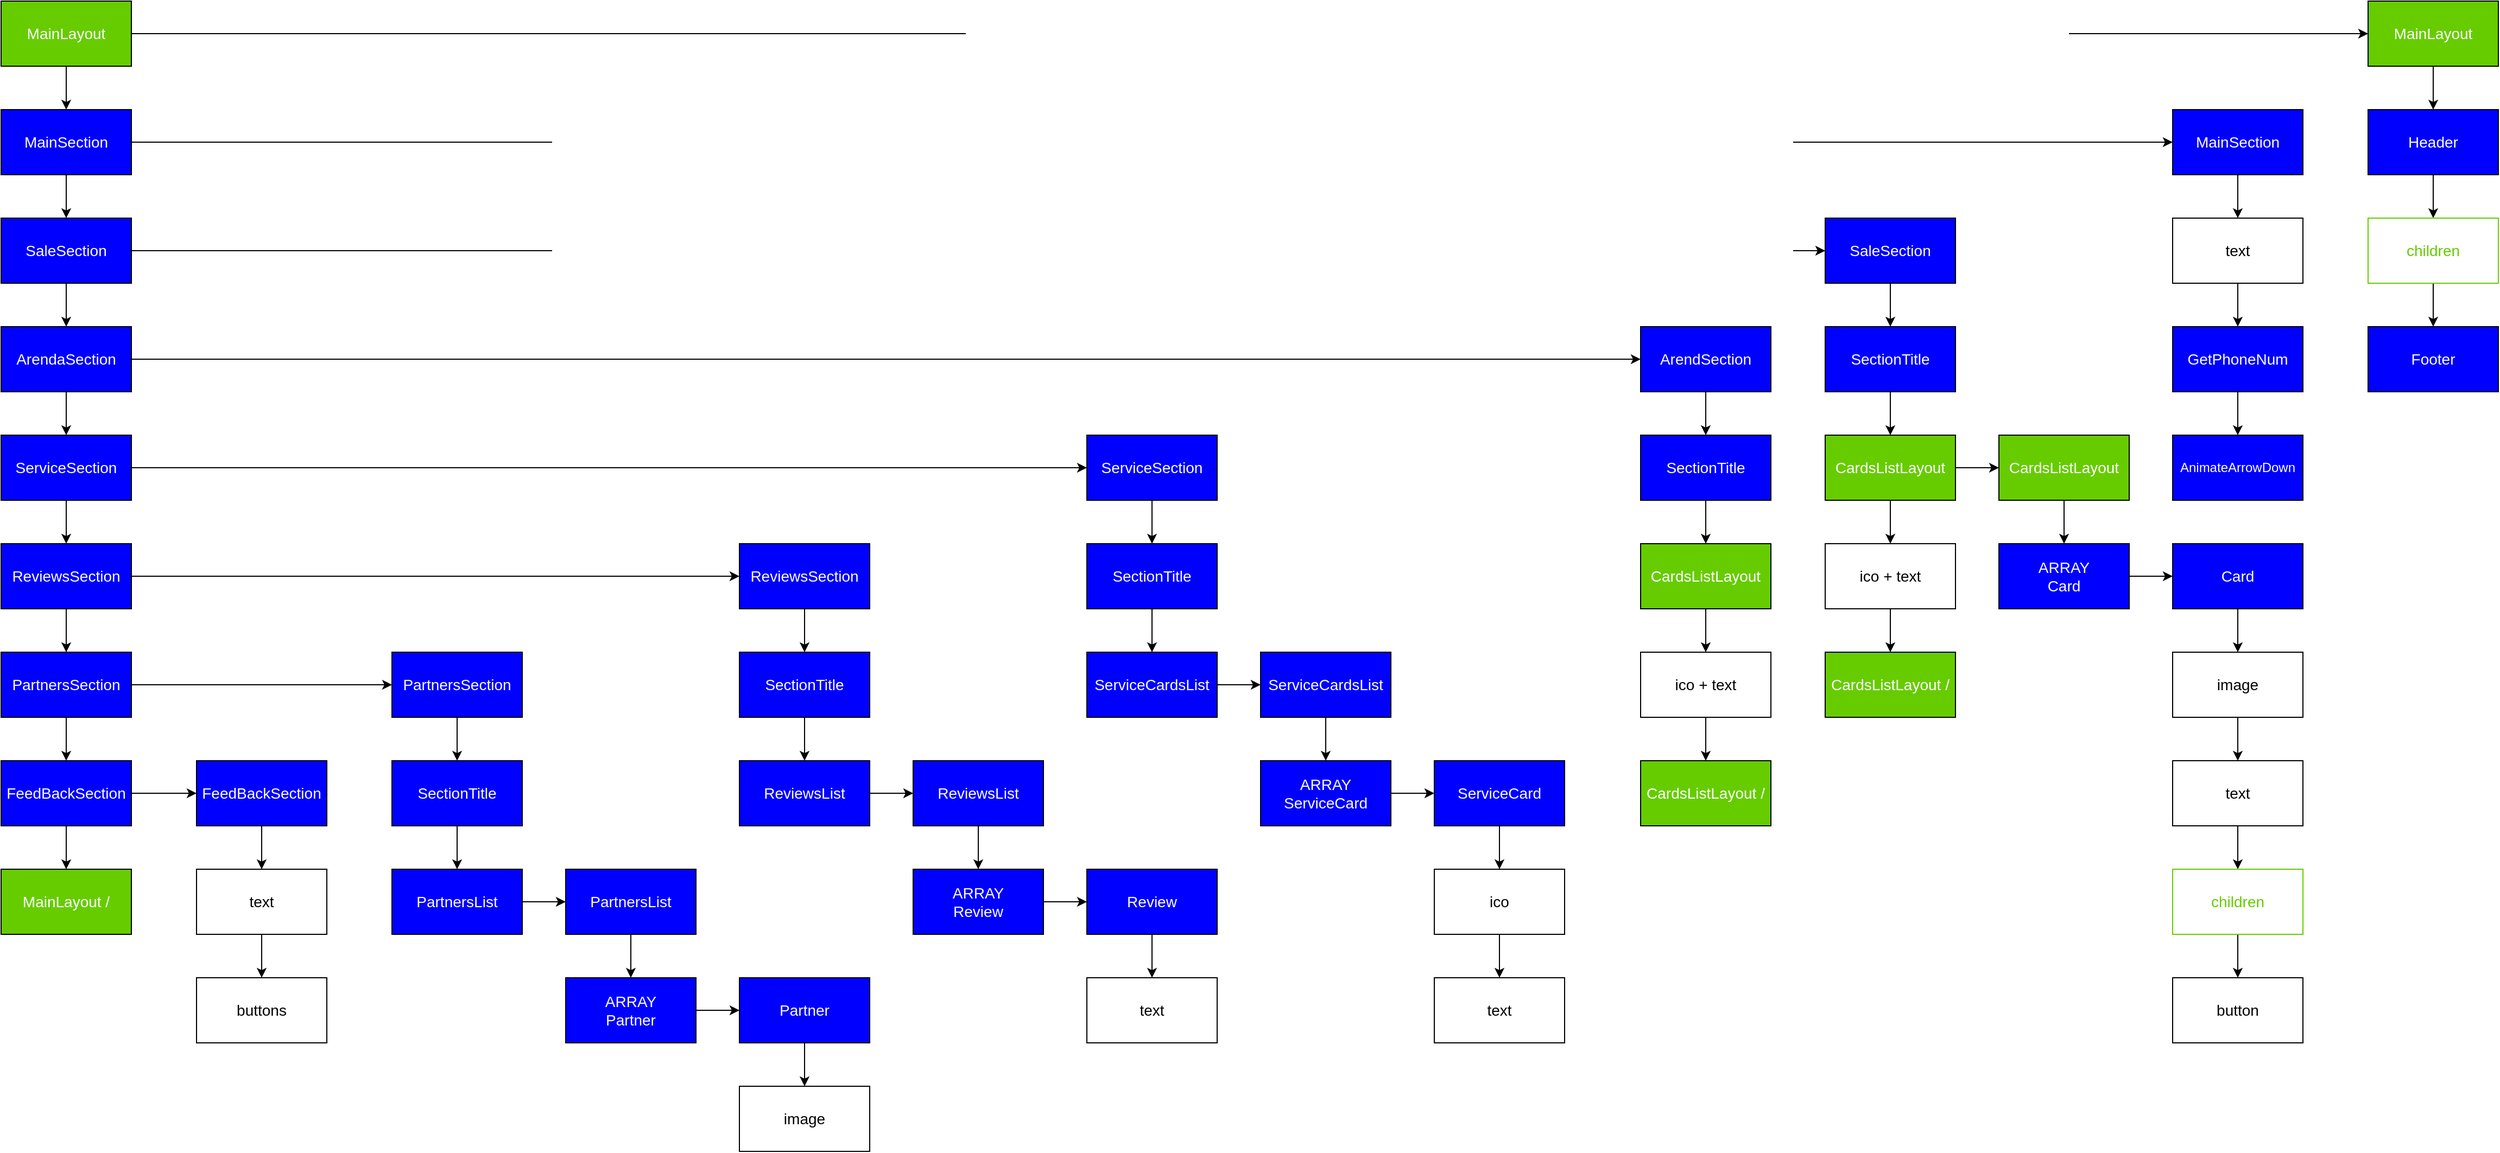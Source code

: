 <mxfile version="20.0.1" type="device"><diagram id="sbPMzWLbbBGLKCIyUjMi" name="Page-1"><mxGraphModel dx="2370" dy="1175" grid="1" gridSize="10" guides="1" tooltips="1" connect="1" arrows="1" fold="1" page="1" pageScale="1" pageWidth="3300" pageHeight="4681" math="0" shadow="0"><root><mxCell id="0"/><mxCell id="1" parent="0"/><mxCell id="tb1bWzJ0iiogJtGCryB3-22" style="edgeStyle=orthogonalEdgeStyle;rounded=0;orthogonalLoop=1;jettySize=auto;html=1;exitX=1;exitY=0.5;exitDx=0;exitDy=0;entryX=0;entryY=0.5;entryDx=0;entryDy=0;fontSize=14;fontColor=#66CC00;" edge="1" parent="1" source="tb1bWzJ0iiogJtGCryB3-1" target="tb1bWzJ0iiogJtGCryB3-13"><mxGeometry relative="1" as="geometry"/></mxCell><mxCell id="tb1bWzJ0iiogJtGCryB3-28" style="edgeStyle=orthogonalEdgeStyle;rounded=0;orthogonalLoop=1;jettySize=auto;html=1;exitX=0.5;exitY=1;exitDx=0;exitDy=0;entryX=0.5;entryY=0;entryDx=0;entryDy=0;fontSize=14;fontColor=#66CC00;" edge="1" parent="1" source="tb1bWzJ0iiogJtGCryB3-1" target="tb1bWzJ0iiogJtGCryB3-27"><mxGeometry relative="1" as="geometry"/></mxCell><mxCell id="tb1bWzJ0iiogJtGCryB3-1" value="&lt;span style=&quot;font-size: 14px;&quot;&gt;&lt;font color=&quot;#ffffff&quot;&gt;MainLayout&lt;/font&gt;&lt;/span&gt;" style="rounded=0;whiteSpace=wrap;html=1;fillColor=#66CC00;" vertex="1" parent="1"><mxGeometry x="530" y="1100" width="120" height="60" as="geometry"/></mxCell><mxCell id="tb1bWzJ0iiogJtGCryB3-25" style="edgeStyle=orthogonalEdgeStyle;rounded=0;orthogonalLoop=1;jettySize=auto;html=1;exitX=0.5;exitY=1;exitDx=0;exitDy=0;entryX=0.5;entryY=0;entryDx=0;entryDy=0;fontSize=14;fontColor=#66CC00;" edge="1" parent="1" source="tb1bWzJ0iiogJtGCryB3-5" target="tb1bWzJ0iiogJtGCryB3-23"><mxGeometry relative="1" as="geometry"/></mxCell><mxCell id="tb1bWzJ0iiogJtGCryB3-5" value="&lt;span style=&quot;font-size: 14px;&quot;&gt;&lt;font color=&quot;#ffffff&quot;&gt;MainSection&lt;/font&gt;&lt;/span&gt;" style="rounded=0;whiteSpace=wrap;html=1;fillColor=#0000FF;" vertex="1" parent="1"><mxGeometry x="2530" y="1200" width="120" height="60" as="geometry"/></mxCell><mxCell id="tb1bWzJ0iiogJtGCryB3-30" style="edgeStyle=orthogonalEdgeStyle;rounded=0;orthogonalLoop=1;jettySize=auto;html=1;exitX=0.5;exitY=1;exitDx=0;exitDy=0;fontSize=14;fontColor=#66CC00;" edge="1" parent="1" source="tb1bWzJ0iiogJtGCryB3-6" target="tb1bWzJ0iiogJtGCryB3-7"><mxGeometry relative="1" as="geometry"/></mxCell><mxCell id="tb1bWzJ0iiogJtGCryB3-63" style="edgeStyle=orthogonalEdgeStyle;rounded=0;orthogonalLoop=1;jettySize=auto;html=1;exitX=1;exitY=0.5;exitDx=0;exitDy=0;entryX=0;entryY=0.5;entryDx=0;entryDy=0;fontSize=14;fontColor=#000000;" edge="1" parent="1" source="tb1bWzJ0iiogJtGCryB3-6" target="tb1bWzJ0iiogJtGCryB3-37"><mxGeometry relative="1" as="geometry"/></mxCell><mxCell id="tb1bWzJ0iiogJtGCryB3-6" value="&lt;span style=&quot;font-size: 14px;&quot;&gt;&lt;font color=&quot;#ffffff&quot;&gt;SaleSection&lt;/font&gt;&lt;/span&gt;" style="rounded=0;whiteSpace=wrap;html=1;fillColor=#0000FF;" vertex="1" parent="1"><mxGeometry x="530" y="1300" width="120" height="60" as="geometry"/></mxCell><mxCell id="tb1bWzJ0iiogJtGCryB3-31" style="edgeStyle=orthogonalEdgeStyle;rounded=0;orthogonalLoop=1;jettySize=auto;html=1;exitX=0.5;exitY=1;exitDx=0;exitDy=0;fontSize=14;fontColor=#66CC00;" edge="1" parent="1" source="tb1bWzJ0iiogJtGCryB3-7" target="tb1bWzJ0iiogJtGCryB3-8"><mxGeometry relative="1" as="geometry"/></mxCell><mxCell id="tb1bWzJ0iiogJtGCryB3-73" style="edgeStyle=orthogonalEdgeStyle;rounded=0;orthogonalLoop=1;jettySize=auto;html=1;exitX=1;exitY=0.5;exitDx=0;exitDy=0;entryX=0;entryY=0.5;entryDx=0;entryDy=0;fontSize=14;fontColor=#000000;" edge="1" parent="1" source="tb1bWzJ0iiogJtGCryB3-7" target="tb1bWzJ0iiogJtGCryB3-64"><mxGeometry relative="1" as="geometry"/></mxCell><mxCell id="tb1bWzJ0iiogJtGCryB3-7" value="&lt;span style=&quot;font-size: 14px;&quot;&gt;&lt;font color=&quot;#ffffff&quot;&gt;ArendaSection&lt;/font&gt;&lt;/span&gt;" style="rounded=0;whiteSpace=wrap;html=1;fillColor=#0000FF;" vertex="1" parent="1"><mxGeometry x="530" y="1400" width="120" height="60" as="geometry"/></mxCell><mxCell id="tb1bWzJ0iiogJtGCryB3-32" style="edgeStyle=orthogonalEdgeStyle;rounded=0;orthogonalLoop=1;jettySize=auto;html=1;exitX=0.5;exitY=1;exitDx=0;exitDy=0;fontSize=14;fontColor=#66CC00;" edge="1" parent="1" source="tb1bWzJ0iiogJtGCryB3-8" target="tb1bWzJ0iiogJtGCryB3-9"><mxGeometry relative="1" as="geometry"/></mxCell><mxCell id="tb1bWzJ0iiogJtGCryB3-75" style="edgeStyle=orthogonalEdgeStyle;rounded=0;orthogonalLoop=1;jettySize=auto;html=1;exitX=1;exitY=0.5;exitDx=0;exitDy=0;entryX=0;entryY=0.5;entryDx=0;entryDy=0;fontSize=14;fontColor=#000000;" edge="1" parent="1" source="tb1bWzJ0iiogJtGCryB3-8" target="tb1bWzJ0iiogJtGCryB3-74"><mxGeometry relative="1" as="geometry"/></mxCell><mxCell id="tb1bWzJ0iiogJtGCryB3-8" value="&lt;span style=&quot;font-size: 14px;&quot;&gt;&lt;font color=&quot;#ffffff&quot;&gt;ServiceSection&lt;/font&gt;&lt;/span&gt;" style="rounded=0;whiteSpace=wrap;html=1;fillColor=#0000FF;" vertex="1" parent="1"><mxGeometry x="530" y="1500" width="120" height="60" as="geometry"/></mxCell><mxCell id="tb1bWzJ0iiogJtGCryB3-33" style="edgeStyle=orthogonalEdgeStyle;rounded=0;orthogonalLoop=1;jettySize=auto;html=1;exitX=0.5;exitY=1;exitDx=0;exitDy=0;fontSize=14;fontColor=#66CC00;" edge="1" parent="1" source="tb1bWzJ0iiogJtGCryB3-9" target="tb1bWzJ0iiogJtGCryB3-10"><mxGeometry relative="1" as="geometry"/></mxCell><mxCell id="tb1bWzJ0iiogJtGCryB3-107" style="edgeStyle=orthogonalEdgeStyle;rounded=0;orthogonalLoop=1;jettySize=auto;html=1;exitX=1;exitY=0.5;exitDx=0;exitDy=0;entryX=0;entryY=0.5;entryDx=0;entryDy=0;fontSize=14;fontColor=#000000;" edge="1" parent="1" source="tb1bWzJ0iiogJtGCryB3-9" target="tb1bWzJ0iiogJtGCryB3-93"><mxGeometry relative="1" as="geometry"/></mxCell><mxCell id="tb1bWzJ0iiogJtGCryB3-9" value="&lt;span style=&quot;font-size: 14px;&quot;&gt;&lt;font color=&quot;#ffffff&quot;&gt;ReviewsSection&lt;/font&gt;&lt;/span&gt;" style="rounded=0;whiteSpace=wrap;html=1;fillColor=#0000FF;" vertex="1" parent="1"><mxGeometry x="530" y="1600" width="120" height="60" as="geometry"/></mxCell><mxCell id="tb1bWzJ0iiogJtGCryB3-34" style="edgeStyle=orthogonalEdgeStyle;rounded=0;orthogonalLoop=1;jettySize=auto;html=1;exitX=0.5;exitY=1;exitDx=0;exitDy=0;entryX=0.5;entryY=0;entryDx=0;entryDy=0;fontSize=14;fontColor=#66CC00;" edge="1" parent="1" source="tb1bWzJ0iiogJtGCryB3-10" target="tb1bWzJ0iiogJtGCryB3-11"><mxGeometry relative="1" as="geometry"/></mxCell><mxCell id="tb1bWzJ0iiogJtGCryB3-123" style="edgeStyle=orthogonalEdgeStyle;rounded=0;orthogonalLoop=1;jettySize=auto;html=1;exitX=1;exitY=0.5;exitDx=0;exitDy=0;entryX=0;entryY=0.5;entryDx=0;entryDy=0;fontSize=14;fontColor=#000000;" edge="1" parent="1" source="tb1bWzJ0iiogJtGCryB3-10" target="tb1bWzJ0iiogJtGCryB3-109"><mxGeometry relative="1" as="geometry"/></mxCell><mxCell id="tb1bWzJ0iiogJtGCryB3-10" value="&lt;span style=&quot;font-size: 14px;&quot;&gt;&lt;font color=&quot;#ffffff&quot;&gt;PartnersSection&lt;/font&gt;&lt;/span&gt;" style="rounded=0;whiteSpace=wrap;html=1;fillColor=#0000FF;" vertex="1" parent="1"><mxGeometry x="530" y="1700" width="120" height="60" as="geometry"/></mxCell><mxCell id="tb1bWzJ0iiogJtGCryB3-35" style="edgeStyle=orthogonalEdgeStyle;rounded=0;orthogonalLoop=1;jettySize=auto;html=1;exitX=0.5;exitY=1;exitDx=0;exitDy=0;entryX=0.5;entryY=0;entryDx=0;entryDy=0;fontSize=14;fontColor=#66CC00;" edge="1" parent="1" source="tb1bWzJ0iiogJtGCryB3-11" target="tb1bWzJ0iiogJtGCryB3-12"><mxGeometry relative="1" as="geometry"/></mxCell><mxCell id="tb1bWzJ0iiogJtGCryB3-127" style="edgeStyle=orthogonalEdgeStyle;rounded=0;orthogonalLoop=1;jettySize=auto;html=1;exitX=1;exitY=0.5;exitDx=0;exitDy=0;entryX=0;entryY=0.5;entryDx=0;entryDy=0;fontSize=14;fontColor=#000000;" edge="1" parent="1" source="tb1bWzJ0iiogJtGCryB3-11" target="tb1bWzJ0iiogJtGCryB3-124"><mxGeometry relative="1" as="geometry"/></mxCell><mxCell id="tb1bWzJ0iiogJtGCryB3-11" value="&lt;span style=&quot;font-size: 14px;&quot;&gt;&lt;font color=&quot;#ffffff&quot;&gt;FeedBackSection&lt;/font&gt;&lt;/span&gt;" style="rounded=0;whiteSpace=wrap;html=1;fillColor=#0000FF;" vertex="1" parent="1"><mxGeometry x="530" y="1800" width="120" height="60" as="geometry"/></mxCell><mxCell id="tb1bWzJ0iiogJtGCryB3-12" value="&lt;span style=&quot;font-size: 14px;&quot;&gt;&lt;font color=&quot;#ffffff&quot;&gt;MainLayout /&lt;/font&gt;&lt;/span&gt;" style="rounded=0;whiteSpace=wrap;html=1;fillColor=#66CC00;" vertex="1" parent="1"><mxGeometry x="530" y="1900" width="120" height="60" as="geometry"/></mxCell><mxCell id="tb1bWzJ0iiogJtGCryB3-18" style="edgeStyle=orthogonalEdgeStyle;rounded=0;orthogonalLoop=1;jettySize=auto;html=1;exitX=0.5;exitY=1;exitDx=0;exitDy=0;fontSize=14;fontColor=#66CC00;" edge="1" parent="1" source="tb1bWzJ0iiogJtGCryB3-13" target="tb1bWzJ0iiogJtGCryB3-14"><mxGeometry relative="1" as="geometry"/></mxCell><mxCell id="tb1bWzJ0iiogJtGCryB3-13" value="&lt;span style=&quot;font-size: 14px;&quot;&gt;&lt;font color=&quot;#ffffff&quot;&gt;MainLayout&lt;/font&gt;&lt;/span&gt;" style="rounded=0;whiteSpace=wrap;html=1;fillColor=#66CC00;" vertex="1" parent="1"><mxGeometry x="2710" y="1100" width="120" height="60" as="geometry"/></mxCell><mxCell id="tb1bWzJ0iiogJtGCryB3-19" style="edgeStyle=orthogonalEdgeStyle;rounded=0;orthogonalLoop=1;jettySize=auto;html=1;exitX=0.5;exitY=1;exitDx=0;exitDy=0;fontSize=14;fontColor=#66CC00;" edge="1" parent="1" source="tb1bWzJ0iiogJtGCryB3-14" target="tb1bWzJ0iiogJtGCryB3-15"><mxGeometry relative="1" as="geometry"/></mxCell><mxCell id="tb1bWzJ0iiogJtGCryB3-14" value="&lt;span style=&quot;font-size: 14px;&quot;&gt;&lt;font color=&quot;#ffffff&quot;&gt;Header&lt;/font&gt;&lt;/span&gt;" style="rounded=0;whiteSpace=wrap;html=1;fillColor=#0000FF;" vertex="1" parent="1"><mxGeometry x="2710" y="1200" width="120" height="60" as="geometry"/></mxCell><mxCell id="tb1bWzJ0iiogJtGCryB3-21" style="edgeStyle=orthogonalEdgeStyle;rounded=0;orthogonalLoop=1;jettySize=auto;html=1;exitX=0.5;exitY=1;exitDx=0;exitDy=0;entryX=0.5;entryY=0;entryDx=0;entryDy=0;fontSize=14;fontColor=#66CC00;" edge="1" parent="1" source="tb1bWzJ0iiogJtGCryB3-15" target="tb1bWzJ0iiogJtGCryB3-16"><mxGeometry relative="1" as="geometry"/></mxCell><mxCell id="tb1bWzJ0iiogJtGCryB3-15" value="&lt;span style=&quot;font-size: 14px;&quot;&gt;&lt;font color=&quot;#66cc00&quot;&gt;children&lt;/font&gt;&lt;/span&gt;" style="rounded=0;whiteSpace=wrap;html=1;fillColor=none;strokeColor=#66CC00;" vertex="1" parent="1"><mxGeometry x="2710" y="1300" width="120" height="60" as="geometry"/></mxCell><mxCell id="tb1bWzJ0iiogJtGCryB3-16" value="&lt;span style=&quot;font-size: 14px;&quot;&gt;&lt;font color=&quot;#ffffff&quot;&gt;Footer&lt;/font&gt;&lt;/span&gt;" style="rounded=0;whiteSpace=wrap;html=1;fillColor=#0000FF;" vertex="1" parent="1"><mxGeometry x="2710" y="1400" width="120" height="60" as="geometry"/></mxCell><mxCell id="tb1bWzJ0iiogJtGCryB3-26" style="edgeStyle=orthogonalEdgeStyle;rounded=0;orthogonalLoop=1;jettySize=auto;html=1;exitX=0.5;exitY=1;exitDx=0;exitDy=0;entryX=0.5;entryY=0;entryDx=0;entryDy=0;fontSize=14;fontColor=#66CC00;" edge="1" parent="1" source="tb1bWzJ0iiogJtGCryB3-23" target="tb1bWzJ0iiogJtGCryB3-24"><mxGeometry relative="1" as="geometry"/></mxCell><mxCell id="tb1bWzJ0iiogJtGCryB3-23" value="&lt;span style=&quot;font-size: 14px;&quot;&gt;text&lt;/span&gt;" style="rounded=0;whiteSpace=wrap;html=1;fillColor=none;strokeColor=#000000;" vertex="1" parent="1"><mxGeometry x="2530" y="1300" width="120" height="60" as="geometry"/></mxCell><mxCell id="tb1bWzJ0iiogJtGCryB3-169" style="edgeStyle=orthogonalEdgeStyle;rounded=0;orthogonalLoop=1;jettySize=auto;html=1;exitX=0.5;exitY=1;exitDx=0;exitDy=0;fontSize=14;fontColor=#000000;" edge="1" parent="1" source="tb1bWzJ0iiogJtGCryB3-24" target="tb1bWzJ0iiogJtGCryB3-168"><mxGeometry relative="1" as="geometry"/></mxCell><mxCell id="tb1bWzJ0iiogJtGCryB3-24" value="&lt;span style=&quot;font-size: 14px;&quot;&gt;&lt;font color=&quot;#ffffff&quot;&gt;GetPhoneNum&lt;/font&gt;&lt;/span&gt;" style="rounded=0;whiteSpace=wrap;html=1;fillColor=#0000FF;" vertex="1" parent="1"><mxGeometry x="2530" y="1400" width="120" height="60" as="geometry"/></mxCell><mxCell id="tb1bWzJ0iiogJtGCryB3-29" style="edgeStyle=orthogonalEdgeStyle;rounded=0;orthogonalLoop=1;jettySize=auto;html=1;exitX=0.5;exitY=1;exitDx=0;exitDy=0;fontSize=14;fontColor=#66CC00;" edge="1" parent="1" source="tb1bWzJ0iiogJtGCryB3-27" target="tb1bWzJ0iiogJtGCryB3-6"><mxGeometry relative="1" as="geometry"/></mxCell><mxCell id="tb1bWzJ0iiogJtGCryB3-36" style="edgeStyle=orthogonalEdgeStyle;rounded=0;orthogonalLoop=1;jettySize=auto;html=1;exitX=1;exitY=0.5;exitDx=0;exitDy=0;entryX=0;entryY=0.5;entryDx=0;entryDy=0;fontSize=14;fontColor=#66CC00;" edge="1" parent="1" source="tb1bWzJ0iiogJtGCryB3-27" target="tb1bWzJ0iiogJtGCryB3-5"><mxGeometry relative="1" as="geometry"/></mxCell><mxCell id="tb1bWzJ0iiogJtGCryB3-27" value="&lt;span style=&quot;font-size: 14px;&quot;&gt;&lt;font color=&quot;#ffffff&quot;&gt;MainSection&lt;/font&gt;&lt;/span&gt;" style="rounded=0;whiteSpace=wrap;html=1;fillColor=#0000FF;" vertex="1" parent="1"><mxGeometry x="530" y="1200" width="120" height="60" as="geometry"/></mxCell><mxCell id="tb1bWzJ0iiogJtGCryB3-61" style="edgeStyle=orthogonalEdgeStyle;rounded=0;orthogonalLoop=1;jettySize=auto;html=1;exitX=0.5;exitY=1;exitDx=0;exitDy=0;entryX=0.5;entryY=0;entryDx=0;entryDy=0;fontSize=14;fontColor=#000000;" edge="1" parent="1" source="tb1bWzJ0iiogJtGCryB3-37" target="tb1bWzJ0iiogJtGCryB3-38"><mxGeometry relative="1" as="geometry"/></mxCell><mxCell id="tb1bWzJ0iiogJtGCryB3-37" value="&lt;span style=&quot;font-size: 14px;&quot;&gt;&lt;font color=&quot;#ffffff&quot;&gt;SaleSection&lt;/font&gt;&lt;/span&gt;" style="rounded=0;whiteSpace=wrap;html=1;fillColor=#0000FF;" vertex="1" parent="1"><mxGeometry x="2210" y="1300" width="120" height="60" as="geometry"/></mxCell><mxCell id="tb1bWzJ0iiogJtGCryB3-62" style="edgeStyle=orthogonalEdgeStyle;rounded=0;orthogonalLoop=1;jettySize=auto;html=1;exitX=0.5;exitY=1;exitDx=0;exitDy=0;entryX=0.5;entryY=0;entryDx=0;entryDy=0;fontSize=14;fontColor=#000000;" edge="1" parent="1" source="tb1bWzJ0iiogJtGCryB3-38" target="tb1bWzJ0iiogJtGCryB3-40"><mxGeometry relative="1" as="geometry"/></mxCell><mxCell id="tb1bWzJ0iiogJtGCryB3-38" value="&lt;span style=&quot;font-size: 14px;&quot;&gt;&lt;font color=&quot;#ffffff&quot;&gt;SectionTitle&lt;/font&gt;&lt;/span&gt;" style="rounded=0;whiteSpace=wrap;html=1;fillColor=#0000FF;" vertex="1" parent="1"><mxGeometry x="2210" y="1400" width="120" height="60" as="geometry"/></mxCell><mxCell id="tb1bWzJ0iiogJtGCryB3-58" style="edgeStyle=orthogonalEdgeStyle;rounded=0;orthogonalLoop=1;jettySize=auto;html=1;exitX=1;exitY=0.5;exitDx=0;exitDy=0;entryX=0;entryY=0.5;entryDx=0;entryDy=0;fontSize=14;fontColor=#000000;" edge="1" parent="1" source="tb1bWzJ0iiogJtGCryB3-40" target="tb1bWzJ0iiogJtGCryB3-45"><mxGeometry relative="1" as="geometry"/></mxCell><mxCell id="tb1bWzJ0iiogJtGCryB3-59" style="edgeStyle=orthogonalEdgeStyle;rounded=0;orthogonalLoop=1;jettySize=auto;html=1;exitX=0.5;exitY=1;exitDx=0;exitDy=0;entryX=0.5;entryY=0;entryDx=0;entryDy=0;fontSize=14;fontColor=#000000;" edge="1" parent="1" source="tb1bWzJ0iiogJtGCryB3-40" target="tb1bWzJ0iiogJtGCryB3-42"><mxGeometry relative="1" as="geometry"/></mxCell><mxCell id="tb1bWzJ0iiogJtGCryB3-40" value="&lt;span style=&quot;font-size: 14px;&quot;&gt;&lt;font color=&quot;#ffffff&quot;&gt;CardsListLayout&lt;/font&gt;&lt;/span&gt;" style="rounded=0;whiteSpace=wrap;html=1;fillColor=#66CC00;" vertex="1" parent="1"><mxGeometry x="2210" y="1500" width="120" height="60" as="geometry"/></mxCell><mxCell id="tb1bWzJ0iiogJtGCryB3-41" value="&lt;span style=&quot;font-size: 14px;&quot;&gt;&lt;font color=&quot;#ffffff&quot;&gt;CardsListLayout /&lt;/font&gt;&lt;/span&gt;" style="rounded=0;whiteSpace=wrap;html=1;fillColor=#66CC00;" vertex="1" parent="1"><mxGeometry x="2210" y="1700" width="120" height="60" as="geometry"/></mxCell><mxCell id="tb1bWzJ0iiogJtGCryB3-60" style="edgeStyle=orthogonalEdgeStyle;rounded=0;orthogonalLoop=1;jettySize=auto;html=1;exitX=0.5;exitY=1;exitDx=0;exitDy=0;fontSize=14;fontColor=#000000;" edge="1" parent="1" source="tb1bWzJ0iiogJtGCryB3-42" target="tb1bWzJ0iiogJtGCryB3-41"><mxGeometry relative="1" as="geometry"/></mxCell><mxCell id="tb1bWzJ0iiogJtGCryB3-42" value="&lt;span style=&quot;font-size: 14px;&quot;&gt;ico + text&lt;/span&gt;" style="rounded=0;whiteSpace=wrap;html=1;fillColor=none;strokeColor=#000000;" vertex="1" parent="1"><mxGeometry x="2210" y="1600" width="120" height="60" as="geometry"/></mxCell><mxCell id="tb1bWzJ0iiogJtGCryB3-57" style="edgeStyle=orthogonalEdgeStyle;rounded=0;orthogonalLoop=1;jettySize=auto;html=1;exitX=0.5;exitY=1;exitDx=0;exitDy=0;entryX=0.5;entryY=0;entryDx=0;entryDy=0;fontSize=14;fontColor=#000000;" edge="1" parent="1" source="tb1bWzJ0iiogJtGCryB3-45" target="tb1bWzJ0iiogJtGCryB3-46"><mxGeometry relative="1" as="geometry"/></mxCell><mxCell id="tb1bWzJ0iiogJtGCryB3-45" value="&lt;span style=&quot;font-size: 14px;&quot;&gt;&lt;font color=&quot;#ffffff&quot;&gt;CardsListLayout&lt;/font&gt;&lt;/span&gt;" style="rounded=0;whiteSpace=wrap;html=1;fillColor=#66CC00;" vertex="1" parent="1"><mxGeometry x="2370" y="1500" width="120" height="60" as="geometry"/></mxCell><mxCell id="tb1bWzJ0iiogJtGCryB3-56" style="edgeStyle=orthogonalEdgeStyle;rounded=0;orthogonalLoop=1;jettySize=auto;html=1;exitX=1;exitY=0.5;exitDx=0;exitDy=0;entryX=0;entryY=0.5;entryDx=0;entryDy=0;fontSize=14;fontColor=#000000;" edge="1" parent="1" source="tb1bWzJ0iiogJtGCryB3-46" target="tb1bWzJ0iiogJtGCryB3-47"><mxGeometry relative="1" as="geometry"/></mxCell><mxCell id="tb1bWzJ0iiogJtGCryB3-46" value="&lt;span style=&quot;font-size: 14px;&quot;&gt;&lt;font color=&quot;#ffffff&quot;&gt;ARRAY&lt;br&gt;Card&lt;/font&gt;&lt;/span&gt;" style="rounded=0;whiteSpace=wrap;html=1;fillColor=#0000FF;" vertex="1" parent="1"><mxGeometry x="2370" y="1600" width="120" height="60" as="geometry"/></mxCell><mxCell id="tb1bWzJ0iiogJtGCryB3-52" style="edgeStyle=orthogonalEdgeStyle;rounded=0;orthogonalLoop=1;jettySize=auto;html=1;exitX=0.5;exitY=1;exitDx=0;exitDy=0;entryX=0.5;entryY=0;entryDx=0;entryDy=0;fontSize=14;fontColor=#000000;" edge="1" parent="1" source="tb1bWzJ0iiogJtGCryB3-47" target="tb1bWzJ0iiogJtGCryB3-48"><mxGeometry relative="1" as="geometry"/></mxCell><mxCell id="tb1bWzJ0iiogJtGCryB3-47" value="&lt;span style=&quot;font-size: 14px;&quot;&gt;&lt;font color=&quot;#ffffff&quot;&gt;Card&lt;/font&gt;&lt;/span&gt;" style="rounded=0;whiteSpace=wrap;html=1;fillColor=#0000FF;" vertex="1" parent="1"><mxGeometry x="2530" y="1600" width="120" height="60" as="geometry"/></mxCell><mxCell id="tb1bWzJ0iiogJtGCryB3-53" style="edgeStyle=orthogonalEdgeStyle;rounded=0;orthogonalLoop=1;jettySize=auto;html=1;exitX=0.5;exitY=1;exitDx=0;exitDy=0;entryX=0.5;entryY=0;entryDx=0;entryDy=0;fontSize=14;fontColor=#000000;" edge="1" parent="1" source="tb1bWzJ0iiogJtGCryB3-48" target="tb1bWzJ0iiogJtGCryB3-49"><mxGeometry relative="1" as="geometry"/></mxCell><mxCell id="tb1bWzJ0iiogJtGCryB3-48" value="&lt;span style=&quot;font-size: 14px;&quot;&gt;image&lt;/span&gt;" style="rounded=0;whiteSpace=wrap;html=1;fillColor=none;strokeColor=#000000;" vertex="1" parent="1"><mxGeometry x="2530" y="1700" width="120" height="60" as="geometry"/></mxCell><mxCell id="tb1bWzJ0iiogJtGCryB3-54" style="edgeStyle=orthogonalEdgeStyle;rounded=0;orthogonalLoop=1;jettySize=auto;html=1;exitX=0.5;exitY=1;exitDx=0;exitDy=0;entryX=0.5;entryY=0;entryDx=0;entryDy=0;fontSize=14;fontColor=#000000;" edge="1" parent="1" source="tb1bWzJ0iiogJtGCryB3-49" target="tb1bWzJ0iiogJtGCryB3-50"><mxGeometry relative="1" as="geometry"/></mxCell><mxCell id="tb1bWzJ0iiogJtGCryB3-49" value="&lt;span style=&quot;font-size: 14px;&quot;&gt;text&lt;/span&gt;" style="rounded=0;whiteSpace=wrap;html=1;fillColor=none;strokeColor=#000000;" vertex="1" parent="1"><mxGeometry x="2530" y="1800" width="120" height="60" as="geometry"/></mxCell><mxCell id="tb1bWzJ0iiogJtGCryB3-55" style="edgeStyle=orthogonalEdgeStyle;rounded=0;orthogonalLoop=1;jettySize=auto;html=1;exitX=0.5;exitY=1;exitDx=0;exitDy=0;entryX=0.5;entryY=0;entryDx=0;entryDy=0;fontSize=14;fontColor=#000000;" edge="1" parent="1" source="tb1bWzJ0iiogJtGCryB3-50" target="tb1bWzJ0iiogJtGCryB3-51"><mxGeometry relative="1" as="geometry"/></mxCell><mxCell id="tb1bWzJ0iiogJtGCryB3-50" value="&lt;span style=&quot;font-size: 14px;&quot;&gt;&lt;font color=&quot;#66cc00&quot;&gt;children&lt;/font&gt;&lt;/span&gt;" style="rounded=0;whiteSpace=wrap;html=1;fillColor=none;strokeColor=#66CC00;" vertex="1" parent="1"><mxGeometry x="2530" y="1900" width="120" height="60" as="geometry"/></mxCell><mxCell id="tb1bWzJ0iiogJtGCryB3-51" value="&lt;span style=&quot;font-size: 14px;&quot;&gt;button&lt;/span&gt;" style="rounded=0;whiteSpace=wrap;html=1;fillColor=none;strokeColor=#000000;" vertex="1" parent="1"><mxGeometry x="2530" y="2000" width="120" height="60" as="geometry"/></mxCell><mxCell id="tb1bWzJ0iiogJtGCryB3-71" style="edgeStyle=orthogonalEdgeStyle;rounded=0;orthogonalLoop=1;jettySize=auto;html=1;exitX=0.5;exitY=1;exitDx=0;exitDy=0;fontSize=14;fontColor=#000000;" edge="1" parent="1" source="tb1bWzJ0iiogJtGCryB3-64" target="tb1bWzJ0iiogJtGCryB3-65"><mxGeometry relative="1" as="geometry"/></mxCell><mxCell id="tb1bWzJ0iiogJtGCryB3-64" value="&lt;span style=&quot;font-size: 14px;&quot;&gt;&lt;font color=&quot;#ffffff&quot;&gt;ArendSection&lt;/font&gt;&lt;/span&gt;" style="rounded=0;whiteSpace=wrap;html=1;fillColor=#0000FF;" vertex="1" parent="1"><mxGeometry x="2040" y="1400" width="120" height="60" as="geometry"/></mxCell><mxCell id="tb1bWzJ0iiogJtGCryB3-72" style="edgeStyle=orthogonalEdgeStyle;rounded=0;orthogonalLoop=1;jettySize=auto;html=1;exitX=0.5;exitY=1;exitDx=0;exitDy=0;entryX=0.5;entryY=0;entryDx=0;entryDy=0;fontSize=14;fontColor=#000000;" edge="1" parent="1" source="tb1bWzJ0iiogJtGCryB3-65" target="tb1bWzJ0iiogJtGCryB3-67"><mxGeometry relative="1" as="geometry"/></mxCell><mxCell id="tb1bWzJ0iiogJtGCryB3-65" value="&lt;span style=&quot;font-size: 14px;&quot;&gt;&lt;font color=&quot;#ffffff&quot;&gt;SectionTitle&lt;/font&gt;&lt;/span&gt;" style="rounded=0;whiteSpace=wrap;html=1;fillColor=#0000FF;" vertex="1" parent="1"><mxGeometry x="2040" y="1500" width="120" height="60" as="geometry"/></mxCell><mxCell id="tb1bWzJ0iiogJtGCryB3-66" style="edgeStyle=orthogonalEdgeStyle;rounded=0;orthogonalLoop=1;jettySize=auto;html=1;exitX=0.5;exitY=1;exitDx=0;exitDy=0;entryX=0.5;entryY=0;entryDx=0;entryDy=0;fontSize=14;fontColor=#000000;" edge="1" source="tb1bWzJ0iiogJtGCryB3-67" target="tb1bWzJ0iiogJtGCryB3-70" parent="1"><mxGeometry relative="1" as="geometry"/></mxCell><mxCell id="tb1bWzJ0iiogJtGCryB3-67" value="&lt;span style=&quot;font-size: 14px;&quot;&gt;&lt;font color=&quot;#ffffff&quot;&gt;CardsListLayout&lt;/font&gt;&lt;/span&gt;" style="rounded=0;whiteSpace=wrap;html=1;fillColor=#66CC00;" vertex="1" parent="1"><mxGeometry x="2040" y="1600" width="120" height="60" as="geometry"/></mxCell><mxCell id="tb1bWzJ0iiogJtGCryB3-68" value="&lt;span style=&quot;font-size: 14px;&quot;&gt;&lt;font color=&quot;#ffffff&quot;&gt;CardsListLayout /&lt;/font&gt;&lt;/span&gt;" style="rounded=0;whiteSpace=wrap;html=1;fillColor=#66CC00;" vertex="1" parent="1"><mxGeometry x="2040" y="1800" width="120" height="60" as="geometry"/></mxCell><mxCell id="tb1bWzJ0iiogJtGCryB3-69" style="edgeStyle=orthogonalEdgeStyle;rounded=0;orthogonalLoop=1;jettySize=auto;html=1;exitX=0.5;exitY=1;exitDx=0;exitDy=0;fontSize=14;fontColor=#000000;" edge="1" source="tb1bWzJ0iiogJtGCryB3-70" target="tb1bWzJ0iiogJtGCryB3-68" parent="1"><mxGeometry relative="1" as="geometry"/></mxCell><mxCell id="tb1bWzJ0iiogJtGCryB3-70" value="&lt;span style=&quot;font-size: 14px;&quot;&gt;ico + text&lt;/span&gt;" style="rounded=0;whiteSpace=wrap;html=1;fillColor=none;strokeColor=#000000;" vertex="1" parent="1"><mxGeometry x="2040" y="1700" width="120" height="60" as="geometry"/></mxCell><mxCell id="tb1bWzJ0iiogJtGCryB3-86" style="edgeStyle=orthogonalEdgeStyle;rounded=0;orthogonalLoop=1;jettySize=auto;html=1;exitX=0.5;exitY=1;exitDx=0;exitDy=0;entryX=0.5;entryY=0;entryDx=0;entryDy=0;fontSize=14;fontColor=#000000;" edge="1" parent="1" source="tb1bWzJ0iiogJtGCryB3-74" target="tb1bWzJ0iiogJtGCryB3-76"><mxGeometry relative="1" as="geometry"/></mxCell><mxCell id="tb1bWzJ0iiogJtGCryB3-74" value="&lt;span style=&quot;font-size: 14px;&quot;&gt;&lt;font color=&quot;#ffffff&quot;&gt;ServiceSection&lt;/font&gt;&lt;/span&gt;" style="rounded=0;whiteSpace=wrap;html=1;fillColor=#0000FF;" vertex="1" parent="1"><mxGeometry x="1530" y="1500" width="120" height="60" as="geometry"/></mxCell><mxCell id="tb1bWzJ0iiogJtGCryB3-87" style="edgeStyle=orthogonalEdgeStyle;rounded=0;orthogonalLoop=1;jettySize=auto;html=1;exitX=0.5;exitY=1;exitDx=0;exitDy=0;entryX=0.5;entryY=0;entryDx=0;entryDy=0;fontSize=14;fontColor=#000000;" edge="1" parent="1" source="tb1bWzJ0iiogJtGCryB3-76" target="tb1bWzJ0iiogJtGCryB3-77"><mxGeometry relative="1" as="geometry"/></mxCell><mxCell id="tb1bWzJ0iiogJtGCryB3-76" value="&lt;span style=&quot;font-size: 14px;&quot;&gt;&lt;font color=&quot;#ffffff&quot;&gt;SectionTitle&lt;/font&gt;&lt;/span&gt;" style="rounded=0;whiteSpace=wrap;html=1;fillColor=#0000FF;" vertex="1" parent="1"><mxGeometry x="1530" y="1600" width="120" height="60" as="geometry"/></mxCell><mxCell id="tb1bWzJ0iiogJtGCryB3-88" style="edgeStyle=orthogonalEdgeStyle;rounded=0;orthogonalLoop=1;jettySize=auto;html=1;exitX=1;exitY=0.5;exitDx=0;exitDy=0;entryX=0;entryY=0.5;entryDx=0;entryDy=0;fontSize=14;fontColor=#000000;" edge="1" parent="1" source="tb1bWzJ0iiogJtGCryB3-77" target="tb1bWzJ0iiogJtGCryB3-78"><mxGeometry relative="1" as="geometry"/></mxCell><mxCell id="tb1bWzJ0iiogJtGCryB3-77" value="&lt;span style=&quot;font-size: 14px;&quot;&gt;&lt;font color=&quot;#ffffff&quot;&gt;ServiceCardsList&lt;/font&gt;&lt;/span&gt;" style="rounded=0;whiteSpace=wrap;html=1;fillColor=#0000FF;" vertex="1" parent="1"><mxGeometry x="1530" y="1700" width="120" height="60" as="geometry"/></mxCell><mxCell id="tb1bWzJ0iiogJtGCryB3-89" style="edgeStyle=orthogonalEdgeStyle;rounded=0;orthogonalLoop=1;jettySize=auto;html=1;exitX=0.5;exitY=1;exitDx=0;exitDy=0;entryX=0.5;entryY=0;entryDx=0;entryDy=0;fontSize=14;fontColor=#000000;" edge="1" parent="1" source="tb1bWzJ0iiogJtGCryB3-78" target="tb1bWzJ0iiogJtGCryB3-79"><mxGeometry relative="1" as="geometry"/></mxCell><mxCell id="tb1bWzJ0iiogJtGCryB3-78" value="&lt;span style=&quot;font-size: 14px;&quot;&gt;&lt;font color=&quot;#ffffff&quot;&gt;ServiceCardsList&lt;/font&gt;&lt;/span&gt;" style="rounded=0;whiteSpace=wrap;html=1;fillColor=#0000FF;" vertex="1" parent="1"><mxGeometry x="1690" y="1700" width="120" height="60" as="geometry"/></mxCell><mxCell id="tb1bWzJ0iiogJtGCryB3-90" style="edgeStyle=orthogonalEdgeStyle;rounded=0;orthogonalLoop=1;jettySize=auto;html=1;exitX=1;exitY=0.5;exitDx=0;exitDy=0;entryX=0;entryY=0.5;entryDx=0;entryDy=0;fontSize=14;fontColor=#000000;" edge="1" parent="1" source="tb1bWzJ0iiogJtGCryB3-79" target="tb1bWzJ0iiogJtGCryB3-80"><mxGeometry relative="1" as="geometry"/></mxCell><mxCell id="tb1bWzJ0iiogJtGCryB3-79" value="&lt;span style=&quot;font-size: 14px;&quot;&gt;&lt;font color=&quot;#ffffff&quot;&gt;ARRAY&lt;br&gt;ServiceCard&lt;/font&gt;&lt;/span&gt;" style="rounded=0;whiteSpace=wrap;html=1;fillColor=#0000FF;" vertex="1" parent="1"><mxGeometry x="1690" y="1800" width="120" height="60" as="geometry"/></mxCell><mxCell id="tb1bWzJ0iiogJtGCryB3-91" style="edgeStyle=orthogonalEdgeStyle;rounded=0;orthogonalLoop=1;jettySize=auto;html=1;exitX=0.5;exitY=1;exitDx=0;exitDy=0;entryX=0.5;entryY=0;entryDx=0;entryDy=0;fontSize=14;fontColor=#000000;" edge="1" parent="1" source="tb1bWzJ0iiogJtGCryB3-80" target="tb1bWzJ0iiogJtGCryB3-83"><mxGeometry relative="1" as="geometry"/></mxCell><mxCell id="tb1bWzJ0iiogJtGCryB3-80" value="&lt;span style=&quot;font-size: 14px;&quot;&gt;&lt;font color=&quot;#ffffff&quot;&gt;ServiceCard&lt;/font&gt;&lt;/span&gt;" style="rounded=0;whiteSpace=wrap;html=1;fillColor=#0000FF;" vertex="1" parent="1"><mxGeometry x="1850" y="1800" width="120" height="60" as="geometry"/></mxCell><mxCell id="tb1bWzJ0iiogJtGCryB3-92" style="edgeStyle=orthogonalEdgeStyle;rounded=0;orthogonalLoop=1;jettySize=auto;html=1;exitX=0.5;exitY=1;exitDx=0;exitDy=0;entryX=0.5;entryY=0;entryDx=0;entryDy=0;fontSize=14;fontColor=#000000;" edge="1" parent="1" source="tb1bWzJ0iiogJtGCryB3-83" target="tb1bWzJ0iiogJtGCryB3-84"><mxGeometry relative="1" as="geometry"/></mxCell><mxCell id="tb1bWzJ0iiogJtGCryB3-83" value="&lt;span style=&quot;font-size: 14px;&quot;&gt;ico&lt;/span&gt;" style="rounded=0;whiteSpace=wrap;html=1;fillColor=none;strokeColor=#000000;" vertex="1" parent="1"><mxGeometry x="1850" y="1900" width="120" height="60" as="geometry"/></mxCell><mxCell id="tb1bWzJ0iiogJtGCryB3-84" value="&lt;span style=&quot;font-size: 14px;&quot;&gt;text&lt;/span&gt;" style="rounded=0;whiteSpace=wrap;html=1;fillColor=none;strokeColor=#000000;" vertex="1" parent="1"><mxGeometry x="1850" y="2000" width="120" height="60" as="geometry"/></mxCell><mxCell id="tb1bWzJ0iiogJtGCryB3-101" style="edgeStyle=orthogonalEdgeStyle;rounded=0;orthogonalLoop=1;jettySize=auto;html=1;exitX=0.5;exitY=1;exitDx=0;exitDy=0;entryX=0.5;entryY=0;entryDx=0;entryDy=0;fontSize=14;fontColor=#000000;" edge="1" parent="1" source="tb1bWzJ0iiogJtGCryB3-93" target="tb1bWzJ0iiogJtGCryB3-94"><mxGeometry relative="1" as="geometry"/></mxCell><mxCell id="tb1bWzJ0iiogJtGCryB3-93" value="&lt;span style=&quot;font-size: 14px;&quot;&gt;&lt;font color=&quot;#ffffff&quot;&gt;ReviewsSection&lt;/font&gt;&lt;/span&gt;" style="rounded=0;whiteSpace=wrap;html=1;fillColor=#0000FF;" vertex="1" parent="1"><mxGeometry x="1210" y="1600" width="120" height="60" as="geometry"/></mxCell><mxCell id="tb1bWzJ0iiogJtGCryB3-102" style="edgeStyle=orthogonalEdgeStyle;rounded=0;orthogonalLoop=1;jettySize=auto;html=1;exitX=0.5;exitY=1;exitDx=0;exitDy=0;entryX=0.5;entryY=0;entryDx=0;entryDy=0;fontSize=14;fontColor=#000000;" edge="1" parent="1" source="tb1bWzJ0iiogJtGCryB3-94" target="tb1bWzJ0iiogJtGCryB3-95"><mxGeometry relative="1" as="geometry"/></mxCell><mxCell id="tb1bWzJ0iiogJtGCryB3-94" value="&lt;span style=&quot;font-size: 14px;&quot;&gt;&lt;font color=&quot;#ffffff&quot;&gt;SectionTitle&lt;/font&gt;&lt;/span&gt;" style="rounded=0;whiteSpace=wrap;html=1;fillColor=#0000FF;" vertex="1" parent="1"><mxGeometry x="1210" y="1700" width="120" height="60" as="geometry"/></mxCell><mxCell id="tb1bWzJ0iiogJtGCryB3-103" style="edgeStyle=orthogonalEdgeStyle;rounded=0;orthogonalLoop=1;jettySize=auto;html=1;exitX=1;exitY=0.5;exitDx=0;exitDy=0;entryX=0;entryY=0.5;entryDx=0;entryDy=0;fontSize=14;fontColor=#000000;" edge="1" parent="1" source="tb1bWzJ0iiogJtGCryB3-95" target="tb1bWzJ0iiogJtGCryB3-96"><mxGeometry relative="1" as="geometry"/></mxCell><mxCell id="tb1bWzJ0iiogJtGCryB3-95" value="&lt;span style=&quot;font-size: 14px;&quot;&gt;&lt;font color=&quot;#ffffff&quot;&gt;ReviewsList&lt;/font&gt;&lt;/span&gt;" style="rounded=0;whiteSpace=wrap;html=1;fillColor=#0000FF;" vertex="1" parent="1"><mxGeometry x="1210" y="1800" width="120" height="60" as="geometry"/></mxCell><mxCell id="tb1bWzJ0iiogJtGCryB3-104" style="edgeStyle=orthogonalEdgeStyle;rounded=0;orthogonalLoop=1;jettySize=auto;html=1;exitX=0.5;exitY=1;exitDx=0;exitDy=0;entryX=0.5;entryY=0;entryDx=0;entryDy=0;fontSize=14;fontColor=#000000;" edge="1" parent="1" source="tb1bWzJ0iiogJtGCryB3-96" target="tb1bWzJ0iiogJtGCryB3-97"><mxGeometry relative="1" as="geometry"/></mxCell><mxCell id="tb1bWzJ0iiogJtGCryB3-96" value="&lt;span style=&quot;font-size: 14px;&quot;&gt;&lt;font color=&quot;#ffffff&quot;&gt;ReviewsList&lt;/font&gt;&lt;/span&gt;" style="rounded=0;whiteSpace=wrap;html=1;fillColor=#0000FF;" vertex="1" parent="1"><mxGeometry x="1370" y="1800" width="120" height="60" as="geometry"/></mxCell><mxCell id="tb1bWzJ0iiogJtGCryB3-105" style="edgeStyle=orthogonalEdgeStyle;rounded=0;orthogonalLoop=1;jettySize=auto;html=1;exitX=1;exitY=0.5;exitDx=0;exitDy=0;entryX=0;entryY=0.5;entryDx=0;entryDy=0;fontSize=14;fontColor=#000000;" edge="1" parent="1" source="tb1bWzJ0iiogJtGCryB3-97" target="tb1bWzJ0iiogJtGCryB3-98"><mxGeometry relative="1" as="geometry"/></mxCell><mxCell id="tb1bWzJ0iiogJtGCryB3-97" value="&lt;span style=&quot;font-size: 14px;&quot;&gt;&lt;font color=&quot;#ffffff&quot;&gt;ARRAY&lt;br&gt;Review&lt;/font&gt;&lt;/span&gt;" style="rounded=0;whiteSpace=wrap;html=1;fillColor=#0000FF;" vertex="1" parent="1"><mxGeometry x="1370" y="1900" width="120" height="60" as="geometry"/></mxCell><mxCell id="tb1bWzJ0iiogJtGCryB3-106" style="edgeStyle=orthogonalEdgeStyle;rounded=0;orthogonalLoop=1;jettySize=auto;html=1;exitX=0.5;exitY=1;exitDx=0;exitDy=0;entryX=0.5;entryY=0;entryDx=0;entryDy=0;fontSize=14;fontColor=#000000;" edge="1" parent="1" source="tb1bWzJ0iiogJtGCryB3-98" target="tb1bWzJ0iiogJtGCryB3-99"><mxGeometry relative="1" as="geometry"/></mxCell><mxCell id="tb1bWzJ0iiogJtGCryB3-98" value="&lt;span style=&quot;font-size: 14px;&quot;&gt;&lt;font color=&quot;#ffffff&quot;&gt;Review&lt;/font&gt;&lt;/span&gt;" style="rounded=0;whiteSpace=wrap;html=1;fillColor=#0000FF;" vertex="1" parent="1"><mxGeometry x="1530" y="1900" width="120" height="60" as="geometry"/></mxCell><mxCell id="tb1bWzJ0iiogJtGCryB3-99" value="&lt;span style=&quot;font-size: 14px;&quot;&gt;text&lt;/span&gt;" style="rounded=0;whiteSpace=wrap;html=1;fillColor=none;strokeColor=#000000;" vertex="1" parent="1"><mxGeometry x="1530" y="2000" width="120" height="60" as="geometry"/></mxCell><mxCell id="tb1bWzJ0iiogJtGCryB3-108" style="edgeStyle=orthogonalEdgeStyle;rounded=0;orthogonalLoop=1;jettySize=auto;html=1;exitX=0.5;exitY=1;exitDx=0;exitDy=0;entryX=0.5;entryY=0;entryDx=0;entryDy=0;fontSize=14;fontColor=#000000;" edge="1" source="tb1bWzJ0iiogJtGCryB3-109" target="tb1bWzJ0iiogJtGCryB3-111" parent="1"><mxGeometry relative="1" as="geometry"/></mxCell><mxCell id="tb1bWzJ0iiogJtGCryB3-109" value="&lt;span style=&quot;color: rgb(255, 255, 255); font-size: 14px;&quot;&gt;PartnersSection&lt;/span&gt;" style="rounded=0;whiteSpace=wrap;html=1;fillColor=#0000FF;" vertex="1" parent="1"><mxGeometry x="890" y="1700" width="120" height="60" as="geometry"/></mxCell><mxCell id="tb1bWzJ0iiogJtGCryB3-110" style="edgeStyle=orthogonalEdgeStyle;rounded=0;orthogonalLoop=1;jettySize=auto;html=1;exitX=0.5;exitY=1;exitDx=0;exitDy=0;entryX=0.5;entryY=0;entryDx=0;entryDy=0;fontSize=14;fontColor=#000000;" edge="1" source="tb1bWzJ0iiogJtGCryB3-111" target="tb1bWzJ0iiogJtGCryB3-113" parent="1"><mxGeometry relative="1" as="geometry"/></mxCell><mxCell id="tb1bWzJ0iiogJtGCryB3-111" value="&lt;span style=&quot;font-size: 14px;&quot;&gt;&lt;font color=&quot;#ffffff&quot;&gt;SectionTitle&lt;/font&gt;&lt;/span&gt;" style="rounded=0;whiteSpace=wrap;html=1;fillColor=#0000FF;" vertex="1" parent="1"><mxGeometry x="890" y="1800" width="120" height="60" as="geometry"/></mxCell><mxCell id="tb1bWzJ0iiogJtGCryB3-112" style="edgeStyle=orthogonalEdgeStyle;rounded=0;orthogonalLoop=1;jettySize=auto;html=1;exitX=1;exitY=0.5;exitDx=0;exitDy=0;entryX=0;entryY=0.5;entryDx=0;entryDy=0;fontSize=14;fontColor=#000000;" edge="1" source="tb1bWzJ0iiogJtGCryB3-113" target="tb1bWzJ0iiogJtGCryB3-115" parent="1"><mxGeometry relative="1" as="geometry"/></mxCell><mxCell id="tb1bWzJ0iiogJtGCryB3-113" value="&lt;span style=&quot;font-size: 14px;&quot;&gt;&lt;font color=&quot;#ffffff&quot;&gt;PartnersList&lt;/font&gt;&lt;/span&gt;" style="rounded=0;whiteSpace=wrap;html=1;fillColor=#0000FF;" vertex="1" parent="1"><mxGeometry x="890" y="1900" width="120" height="60" as="geometry"/></mxCell><mxCell id="tb1bWzJ0iiogJtGCryB3-114" style="edgeStyle=orthogonalEdgeStyle;rounded=0;orthogonalLoop=1;jettySize=auto;html=1;exitX=0.5;exitY=1;exitDx=0;exitDy=0;entryX=0.5;entryY=0;entryDx=0;entryDy=0;fontSize=14;fontColor=#000000;" edge="1" source="tb1bWzJ0iiogJtGCryB3-115" target="tb1bWzJ0iiogJtGCryB3-117" parent="1"><mxGeometry relative="1" as="geometry"/></mxCell><mxCell id="tb1bWzJ0iiogJtGCryB3-115" value="&lt;span style=&quot;color: rgb(255, 255, 255); font-size: 14px;&quot;&gt;PartnersList&lt;/span&gt;" style="rounded=0;whiteSpace=wrap;html=1;fillColor=#0000FF;" vertex="1" parent="1"><mxGeometry x="1050" y="1900" width="120" height="60" as="geometry"/></mxCell><mxCell id="tb1bWzJ0iiogJtGCryB3-116" style="edgeStyle=orthogonalEdgeStyle;rounded=0;orthogonalLoop=1;jettySize=auto;html=1;exitX=1;exitY=0.5;exitDx=0;exitDy=0;entryX=0;entryY=0.5;entryDx=0;entryDy=0;fontSize=14;fontColor=#000000;" edge="1" source="tb1bWzJ0iiogJtGCryB3-117" target="tb1bWzJ0iiogJtGCryB3-118" parent="1"><mxGeometry relative="1" as="geometry"/></mxCell><mxCell id="tb1bWzJ0iiogJtGCryB3-117" value="&lt;span style=&quot;font-size: 14px;&quot;&gt;&lt;font color=&quot;#ffffff&quot;&gt;ARRAY&lt;br&gt;Partner&lt;/font&gt;&lt;/span&gt;" style="rounded=0;whiteSpace=wrap;html=1;fillColor=#0000FF;" vertex="1" parent="1"><mxGeometry x="1050" y="2000" width="120" height="60" as="geometry"/></mxCell><mxCell id="tb1bWzJ0iiogJtGCryB3-122" style="edgeStyle=orthogonalEdgeStyle;rounded=0;orthogonalLoop=1;jettySize=auto;html=1;exitX=0.5;exitY=1;exitDx=0;exitDy=0;entryX=0.5;entryY=0;entryDx=0;entryDy=0;fontSize=14;fontColor=#000000;" edge="1" parent="1" source="tb1bWzJ0iiogJtGCryB3-118" target="tb1bWzJ0iiogJtGCryB3-120"><mxGeometry relative="1" as="geometry"/></mxCell><mxCell id="tb1bWzJ0iiogJtGCryB3-118" value="&lt;span style=&quot;font-size: 14px;&quot;&gt;&lt;font color=&quot;#ffffff&quot;&gt;Partner&lt;/font&gt;&lt;/span&gt;" style="rounded=0;whiteSpace=wrap;html=1;fillColor=#0000FF;" vertex="1" parent="1"><mxGeometry x="1210" y="2000" width="120" height="60" as="geometry"/></mxCell><mxCell id="tb1bWzJ0iiogJtGCryB3-120" value="&lt;span style=&quot;font-size: 14px;&quot;&gt;image&lt;/span&gt;" style="rounded=0;whiteSpace=wrap;html=1;fillColor=none;strokeColor=#000000;" vertex="1" parent="1"><mxGeometry x="1210" y="2100" width="120" height="60" as="geometry"/></mxCell><mxCell id="tb1bWzJ0iiogJtGCryB3-128" style="edgeStyle=orthogonalEdgeStyle;rounded=0;orthogonalLoop=1;jettySize=auto;html=1;exitX=0.5;exitY=1;exitDx=0;exitDy=0;entryX=0.5;entryY=0;entryDx=0;entryDy=0;fontSize=14;fontColor=#000000;" edge="1" parent="1" source="tb1bWzJ0iiogJtGCryB3-124" target="tb1bWzJ0iiogJtGCryB3-125"><mxGeometry relative="1" as="geometry"/></mxCell><mxCell id="tb1bWzJ0iiogJtGCryB3-124" value="&lt;span style=&quot;font-size: 14px;&quot;&gt;&lt;font color=&quot;#ffffff&quot;&gt;FeedBackSection&lt;/font&gt;&lt;/span&gt;" style="rounded=0;whiteSpace=wrap;html=1;fillColor=#0000FF;" vertex="1" parent="1"><mxGeometry x="710" y="1800" width="120" height="60" as="geometry"/></mxCell><mxCell id="tb1bWzJ0iiogJtGCryB3-129" style="edgeStyle=orthogonalEdgeStyle;rounded=0;orthogonalLoop=1;jettySize=auto;html=1;exitX=0.5;exitY=1;exitDx=0;exitDy=0;entryX=0.5;entryY=0;entryDx=0;entryDy=0;fontSize=14;fontColor=#000000;" edge="1" parent="1" source="tb1bWzJ0iiogJtGCryB3-125" target="tb1bWzJ0iiogJtGCryB3-126"><mxGeometry relative="1" as="geometry"/></mxCell><mxCell id="tb1bWzJ0iiogJtGCryB3-125" value="&lt;span style=&quot;font-size: 14px;&quot;&gt;text&lt;/span&gt;" style="rounded=0;whiteSpace=wrap;html=1;fillColor=none;strokeColor=#000000;" vertex="1" parent="1"><mxGeometry x="710" y="1900" width="120" height="60" as="geometry"/></mxCell><mxCell id="tb1bWzJ0iiogJtGCryB3-126" value="&lt;span style=&quot;font-size: 14px;&quot;&gt;buttons&lt;/span&gt;" style="rounded=0;whiteSpace=wrap;html=1;fillColor=none;strokeColor=#000000;" vertex="1" parent="1"><mxGeometry x="710" y="2000" width="120" height="60" as="geometry"/></mxCell><mxCell id="tb1bWzJ0iiogJtGCryB3-168" value="&lt;font style=&quot;font-size: 12px;&quot; color=&quot;#ffffff&quot;&gt;AnimateArrowDown&lt;/font&gt;" style="rounded=0;whiteSpace=wrap;html=1;fillColor=#0000FF;" vertex="1" parent="1"><mxGeometry x="2530" y="1500" width="120" height="60" as="geometry"/></mxCell></root></mxGraphModel></diagram></mxfile>